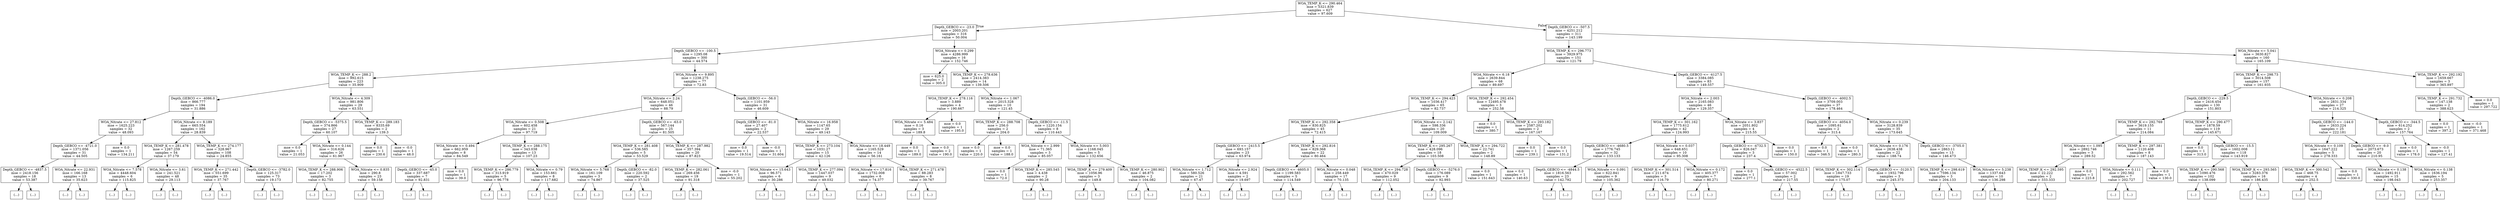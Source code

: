 digraph Tree {
node [shape=box] ;
0 [label="WOA_TEMP_K <= 290.464\nmse = 5321.839\nsamples = 627\nvalue = 97.609"] ;
1 [label="Depth_GEBCO <= -23.0\nmse = 2003.201\nsamples = 316\nvalue = 50.004"] ;
0 -> 1 [labeldistance=2.5, labelangle=45, headlabel="True"] ;
2 [label="Depth_GEBCO <= -100.5\nmse = 1295.08\nsamples = 300\nvalue = 44.574"] ;
1 -> 2 ;
3 [label="WOA_TEMP_K <= 288.2\nmse = 992.615\nsamples = 223\nvalue = 35.909"] ;
2 -> 3 ;
4 [label="Depth_GEBCO <= -4086.0\nmse = 866.777\nsamples = 194\nvalue = 31.886"] ;
3 -> 4 ;
5 [label="WOA_Nitrate <= 27.812\nmse = 1625.223\nsamples = 32\nvalue = 48.093"] ;
4 -> 5 ;
6 [label="Depth_GEBCO <= -4721.0\nmse = 1371.056\nsamples = 31\nvalue = 44.505"] ;
5 -> 6 ;
7 [label="Depth_GEBCO <= -4837.5\nmse = 2418.156\nsamples = 18\nvalue = 53.387"] ;
6 -> 7 ;
8 [label="(...)"] ;
7 -> 8 ;
39 [label="(...)"] ;
7 -> 39 ;
42 [label="WOA_Nitrate <= 22.931\nmse = 166.168\nsamples = 13\nvalue = 35.623"] ;
6 -> 42 ;
43 [label="(...)"] ;
42 -> 43 ;
54 [label="(...)"] ;
42 -> 54 ;
67 [label="mse = 0.0\nsamples = 1\nvalue = 134.211"] ;
5 -> 67 ;
68 [label="WOA_Nitrate <= 8.189\nmse = 665.554\nsamples = 162\nvalue = 28.839"] ;
4 -> 68 ;
69 [label="WOA_TEMP_K <= 281.478\nmse = 1267.259\nsamples = 54\nvalue = 37.179"] ;
68 -> 69 ;
70 [label="WOA_Nitrate <= 7.578\nmse = 4448.604\nsamples = 6\nvalue = 115.825"] ;
69 -> 70 ;
71 [label="(...)"] ;
70 -> 71 ;
78 [label="(...)"] ;
70 -> 78 ;
81 [label="WOA_Nitrate <= 3.61\nmse = 241.521\nsamples = 48\nvalue = 29.113"] ;
69 -> 81 ;
82 [label="(...)"] ;
81 -> 82 ;
117 [label="(...)"] ;
81 -> 117 ;
138 [label="WOA_TEMP_K <= 274.177\nmse = 328.967\nsamples = 108\nvalue = 24.855"] ;
68 -> 138 ;
139 [label="WOA_TEMP_K <= 271.442\nmse = 551.699\nsamples = 35\nvalue = 37.767"] ;
138 -> 139 ;
140 [label="(...)"] ;
139 -> 140 ;
145 [label="(...)"] ;
139 -> 145 ;
202 [label="Depth_GEBCO <= -3782.0\nmse = 125.317\nsamples = 73\nvalue = 19.173"] ;
138 -> 202 ;
203 [label="(...)"] ;
202 -> 203 ;
212 [label="(...)"] ;
202 -> 212 ;
301 [label="WOA_Nitrate <= 4.309\nmse = 981.806\nsamples = 29\nvalue = 63.551"] ;
3 -> 301 ;
302 [label="Depth_GEBCO <= -5375.5\nmse = 374.866\nsamples = 27\nvalue = 60.107"] ;
301 -> 302 ;
303 [label="mse = 0.0\nsamples = 1\nvalue = 21.053"] ;
302 -> 303 ;
304 [label="WOA_Nitrate <= 0.144\nmse = 316.626\nsamples = 26\nvalue = 61.967"] ;
302 -> 304 ;
305 [label="WOA_TEMP_K <= 288.906\nmse = 17.202\nsamples = 3\nvalue = 82.755"] ;
304 -> 305 ;
306 [label="(...)"] ;
305 -> 306 ;
307 [label="(...)"] ;
305 -> 307 ;
310 [label="WOA_Nitrate <= 0.835\nmse = 290.8\nsamples = 23\nvalue = 59.158"] ;
304 -> 310 ;
311 [label="(...)"] ;
310 -> 311 ;
326 [label="(...)"] ;
310 -> 326 ;
349 [label="WOA_TEMP_K <= 289.183\nmse = 8335.69\nsamples = 2\nvalue = 139.3"] ;
301 -> 349 ;
350 [label="mse = 0.0\nsamples = 1\nvalue = 230.6"] ;
349 -> 350 ;
351 [label="mse = -0.0\nsamples = 1\nvalue = 48.0"] ;
349 -> 351 ;
352 [label="WOA_Nitrate <= 9.895\nmse = 1238.275\nsamples = 77\nvalue = 72.83"] ;
2 -> 352 ;
353 [label="WOA_Nitrate <= 2.24\nmse = 648.051\nsamples = 46\nvalue = 88.79"] ;
352 -> 353 ;
354 [label="WOA_Nitrate <= 0.508\nmse = 602.458\nsamples = 21\nvalue = 97.719"] ;
353 -> 354 ;
355 [label="WOA_Nitrate <= 0.494\nmse = 662.959\nsamples = 8\nvalue = 84.549"] ;
354 -> 355 ;
356 [label="Depth_GEBCO <= -45.0\nmse = 337.687\nsamples = 7\nvalue = 92.831"] ;
355 -> 356 ;
357 [label="(...)"] ;
356 -> 357 ;
362 [label="(...)"] ;
356 -> 362 ;
367 [label="mse = 0.0\nsamples = 1\nvalue = 39.0"] ;
355 -> 367 ;
368 [label="WOA_TEMP_K <= 288.175\nmse = 343.038\nsamples = 13\nvalue = 107.23"] ;
354 -> 368 ;
369 [label="WOA_TEMP_K <= 286.779\nmse = 313.919\nsamples = 5\nvalue = 96.778"] ;
368 -> 369 ;
370 [label="(...)"] ;
369 -> 370 ;
375 [label="(...)"] ;
369 -> 375 ;
378 [label="WOA_Nitrate <= 0.79\nmse = 153.661\nsamples = 8\nvalue = 117.682"] ;
368 -> 378 ;
379 [label="(...)"] ;
378 -> 379 ;
386 [label="(...)"] ;
378 -> 386 ;
393 [label="Depth_GEBCO <= -63.0\nmse = 567.144\nsamples = 25\nvalue = 81.505"] ;
353 -> 393 ;
394 [label="WOA_TEMP_K <= 281.408\nmse = 536.585\nsamples = 5\nvalue = 53.529"] ;
393 -> 394 ;
395 [label="WOA_Nitrate <= 5.768\nmse = 161.109\nsamples = 3\nvalue = 74.867"] ;
394 -> 395 ;
396 [label="(...)"] ;
395 -> 396 ;
397 [label="(...)"] ;
395 -> 397 ;
400 [label="Depth_GEBCO <= -82.0\nmse = 220.592\nsamples = 2\nvalue = 37.525"] ;
394 -> 400 ;
401 [label="(...)"] ;
400 -> 401 ;
402 [label="(...)"] ;
400 -> 402 ;
403 [label="WOA_TEMP_K <= 287.982\nmse = 357.394\nsamples = 20\nvalue = 87.823"] ;
393 -> 403 ;
404 [label="WOA_TEMP_K <= 282.061\nmse = 269.456\nsamples = 19\nvalue = 91.318"] ;
403 -> 404 ;
405 [label="(...)"] ;
404 -> 405 ;
422 [label="(...)"] ;
404 -> 422 ;
431 [label="mse = -0.0\nsamples = 1\nvalue = 55.202"] ;
403 -> 431 ;
432 [label="Depth_GEBCO <= -56.0\nmse = 1101.959\nsamples = 31\nvalue = 46.609"] ;
352 -> 432 ;
433 [label="Depth_GEBCO <= -81.0\nmse = 27.407\nsamples = 2\nvalue = 22.537"] ;
432 -> 433 ;
434 [label="mse = 0.0\nsamples = 1\nvalue = 19.514"] ;
433 -> 434 ;
435 [label="mse = -0.0\nsamples = 1\nvalue = 31.604"] ;
433 -> 435 ;
436 [label="WOA_Nitrate <= 16.958\nmse = 1147.65\nsamples = 29\nvalue = 49.143"] ;
432 -> 436 ;
437 [label="WOA_TEMP_K <= 273.104\nmse = 1031.27\nsamples = 15\nvalue = 42.126"] ;
436 -> 437 ;
438 [label="WOA_Nitrate <= 15.643\nmse = 96.571\nsamples = 6\nvalue = 30.286"] ;
437 -> 438 ;
439 [label="(...)"] ;
438 -> 439 ;
440 [label="(...)"] ;
438 -> 440 ;
441 [label="WOA_TEMP_K <= 277.094\nmse = 1447.037\nsamples = 9\nvalue = 49.032"] ;
437 -> 441 ;
442 [label="(...)"] ;
441 -> 442 ;
443 [label="(...)"] ;
441 -> 443 ;
444 [label="WOA_Nitrate <= 18.449\nmse = 1165.529\nsamples = 14\nvalue = 56.161"] ;
436 -> 444 ;
445 [label="WOA_Nitrate <= 17.816\nmse = 1732.008\nsamples = 6\nvalue = 74.377"] ;
444 -> 445 ;
446 [label="(...)"] ;
445 -> 446 ;
447 [label="(...)"] ;
445 -> 447 ;
448 [label="WOA_TEMP_K <= 271.478\nmse = 88.283\nsamples = 8\nvalue = 39.767"] ;
444 -> 448 ;
449 [label="(...)"] ;
448 -> 449 ;
450 [label="(...)"] ;
448 -> 450 ;
457 [label="WOA_Nitrate <= 0.299\nmse = 4286.999\nsamples = 16\nvalue = 152.746"] ;
1 -> 457 ;
458 [label="mse = 625.0\nsamples = 2\nvalue = 305.0"] ;
457 -> 458 ;
459 [label="WOA_TEMP_K <= 278.636\nmse = 2414.383\nsamples = 14\nvalue = 139.506"] ;
457 -> 459 ;
460 [label="WOA_TEMP_K <= 278.116\nmse = 3.889\nsamples = 4\nvalue = 190.667"] ;
459 -> 460 ;
461 [label="WOA_Nitrate <= 5.484\nmse = 0.16\nsamples = 3\nvalue = 189.8"] ;
460 -> 461 ;
462 [label="mse = 0.0\nsamples = 1\nvalue = 189.0"] ;
461 -> 462 ;
463 [label="mse = 0.0\nsamples = 2\nvalue = 190.0"] ;
461 -> 463 ;
464 [label="mse = 0.0\nsamples = 1\nvalue = 195.0"] ;
460 -> 464 ;
465 [label="WOA_Nitrate <= 1.067\nmse = 2015.328\nsamples = 10\nvalue = 121.45"] ;
459 -> 465 ;
466 [label="WOA_TEMP_K <= 288.708\nmse = 256.0\nsamples = 2\nvalue = 204.0"] ;
465 -> 466 ;
467 [label="mse = 0.0\nsamples = 1\nvalue = 220.0"] ;
466 -> 467 ;
468 [label="mse = 0.0\nsamples = 1\nvalue = 188.0"] ;
466 -> 468 ;
469 [label="Depth_GEBCO <= -11.5\nmse = 1220.154\nsamples = 8\nvalue = 110.443"] ;
465 -> 469 ;
470 [label="WOA_Nitrate <= 2.999\nmse = 71.365\nsamples = 3\nvalue = 85.057"] ;
469 -> 470 ;
471 [label="mse = 0.0\nsamples = 1\nvalue = 72.0"] ;
470 -> 471 ;
472 [label="WOA_TEMP_K <= 285.545\nmse = 4.438\nsamples = 2\nvalue = 90.28"] ;
470 -> 472 ;
473 [label="(...)"] ;
472 -> 473 ;
474 [label="(...)"] ;
472 -> 474 ;
475 [label="WOA_Nitrate <= 5.003\nmse = 1168.045\nsamples = 5\nvalue = 132.656"] ;
469 -> 475 ;
476 [label="WOA_TEMP_K <= 279.409\nmse = 1056.96\nsamples = 3\nvalue = 149.8"] ;
475 -> 476 ;
477 [label="(...)"] ;
476 -> 477 ;
478 [label="(...)"] ;
476 -> 478 ;
481 [label="WOA_TEMP_K <= 280.902\nmse = 46.875\nsamples = 2\nvalue = 104.082"] ;
475 -> 481 ;
482 [label="(...)"] ;
481 -> 482 ;
483 [label="(...)"] ;
481 -> 483 ;
484 [label="Depth_GEBCO <= -507.5\nmse = 4251.212\nsamples = 311\nvalue = 143.199"] ;
0 -> 484 [labeldistance=2.5, labelangle=-45, headlabel="False"] ;
485 [label="WOA_TEMP_K <= 296.773\nmse = 3929.975\nsamples = 151\nvalue = 121.79"] ;
484 -> 485 ;
486 [label="WOA_Nitrate <= 6.18\nmse = 2639.844\nsamples = 68\nvalue = 89.697"] ;
485 -> 486 ;
487 [label="WOA_TEMP_K <= 294.423\nmse = 1036.417\nsamples = 65\nvalue = 82.737"] ;
486 -> 487 ;
488 [label="WOA_TEMP_K <= 292.358\nmse = 830.825\nsamples = 45\nvalue = 72.415"] ;
487 -> 488 ;
489 [label="Depth_GEBCO <= -2415.5\nmse = 693.157\nsamples = 23\nvalue = 63.974"] ;
488 -> 489 ;
490 [label="WOA_Nitrate <= 1.712\nmse = 580.526\nsamples = 21\nvalue = 67.47"] ;
489 -> 490 ;
491 [label="(...)"] ;
490 -> 491 ;
522 [label="(...)"] ;
490 -> 522 ;
527 [label="WOA_Nitrate <= 2.924\nmse = 4.591\nsamples = 2\nvalue = 19.697"] ;
489 -> 527 ;
528 [label="(...)"] ;
527 -> 528 ;
529 [label="(...)"] ;
527 -> 529 ;
530 [label="WOA_TEMP_K <= 292.816\nmse = 829.368\nsamples = 22\nvalue = 80.464"] ;
488 -> 530 ;
531 [label="Depth_GEBCO <= -4605.0\nmse = 1199.583\nsamples = 5\nvalue = 114.549"] ;
530 -> 531 ;
532 [label="(...)"] ;
531 -> 532 ;
533 [label="(...)"] ;
531 -> 533 ;
538 [label="WOA_Nitrate <= 0.048\nmse = 258.449\nsamples = 17\nvalue = 70.135"] ;
530 -> 538 ;
539 [label="(...)"] ;
538 -> 539 ;
540 [label="(...)"] ;
538 -> 540 ;
571 [label="WOA_Nitrate <= 2.142\nmse = 598.336\nsamples = 20\nvalue = 109.009"] ;
487 -> 571 ;
572 [label="WOA_TEMP_K <= 295.267\nmse = 428.096\nsamples = 18\nvalue = 103.508"] ;
571 -> 572 ;
573 [label="WOA_TEMP_K <= 294.728\nmse = 470.029\nsamples = 9\nvalue = 112.052"] ;
572 -> 573 ;
574 [label="(...)"] ;
573 -> 574 ;
579 [label="(...)"] ;
573 -> 579 ;
590 [label="Depth_GEBCO <= -5276.0\nmse = 176.089\nsamples = 9\nvalue = 92.993"] ;
572 -> 590 ;
591 [label="(...)"] ;
590 -> 591 ;
596 [label="(...)"] ;
590 -> 596 ;
607 [label="WOA_TEMP_K <= 294.722\nmse = 22.741\nsamples = 2\nvalue = 148.89"] ;
571 -> 607 ;
608 [label="mse = 0.0\nsamples = 1\nvalue = 151.643"] ;
607 -> 608 ;
609 [label="mse = 0.0\nsamples = 1\nvalue = 140.63"] ;
607 -> 609 ;
610 [label="WOA_TEMP_K <= 292.454\nmse = 12495.478\nsamples = 3\nvalue = 252.58"] ;
486 -> 610 ;
611 [label="mse = 0.0\nsamples = 1\nvalue = 380.7"] ;
610 -> 611 ;
612 [label="WOA_TEMP_K <= 293.182\nmse = 2587.202\nsamples = 2\nvalue = 167.167"] ;
610 -> 612 ;
613 [label="mse = 0.0\nsamples = 1\nvalue = 239.1"] ;
612 -> 613 ;
614 [label="mse = 0.0\nsamples = 1\nvalue = 131.2"] ;
612 -> 614 ;
615 [label="Depth_GEBCO <= -4127.5\nmse = 3384.085\nsamples = 83\nvalue = 149.557"] ;
485 -> 615 ;
616 [label="WOA_Nitrate <= 2.003\nmse = 2165.083\nsamples = 46\nvalue = 129.357"] ;
615 -> 616 ;
617 [label="WOA_TEMP_K <= 301.162\nmse = 1775.612\nsamples = 42\nvalue = 124.993"] ;
616 -> 617 ;
618 [label="Depth_GEBCO <= -4680.5\nmse = 1776.745\nsamples = 32\nvalue = 133.133"] ;
617 -> 618 ;
619 [label="Depth_GEBCO <= -4844.5\nmse = 1816.563\nsamples = 23\nvalue = 142.792"] ;
618 -> 619 ;
620 [label="(...)"] ;
619 -> 620 ;
657 [label="(...)"] ;
619 -> 657 ;
664 [label="WOA_Nitrate <= 0.091\nmse = 622.841\nsamples = 9\nvalue = 105.362"] ;
618 -> 664 ;
665 [label="(...)"] ;
664 -> 665 ;
672 [label="(...)"] ;
664 -> 672 ;
681 [label="WOA_Nitrate <= 0.037\nmse = 648.651\nsamples = 10\nvalue = 95.308"] ;
617 -> 681 ;
682 [label="WOA_TEMP_K <= 301.514\nmse = 211.674\nsamples = 3\nvalue = 116.79"] ;
681 -> 682 ;
683 [label="(...)"] ;
682 -> 683 ;
684 [label="(...)"] ;
682 -> 684 ;
687 [label="WOA_Nitrate <= 0.172\nmse = 405.377\nsamples = 7\nvalue = 80.271"] ;
681 -> 687 ;
688 [label="(...)"] ;
687 -> 688 ;
691 [label="(...)"] ;
687 -> 691 ;
698 [label="WOA_Nitrate <= 3.837\nmse = 2051.802\nsamples = 4\nvalue = 215.55"] ;
616 -> 698 ;
699 [label="Depth_GEBCO <= -4732.5\nmse = 826.047\nsamples = 3\nvalue = 237.4"] ;
698 -> 699 ;
700 [label="mse = 0.0\nsamples = 1\nvalue = 277.1"] ;
699 -> 700 ;
701 [label="Depth_GEBCO <= -4522.5\nmse = 57.002\nsamples = 2\nvalue = 217.55"] ;
699 -> 701 ;
702 [label="(...)"] ;
701 -> 702 ;
703 [label="(...)"] ;
701 -> 703 ;
704 [label="mse = 0.0\nsamples = 1\nvalue = 150.0"] ;
698 -> 704 ;
705 [label="Depth_GEBCO <= -4002.5\nmse = 3709.003\nsamples = 37\nvalue = 178.464"] ;
615 -> 705 ;
706 [label="Depth_GEBCO <= -4054.0\nmse = 1095.61\nsamples = 2\nvalue = 313.4"] ;
705 -> 706 ;
707 [label="mse = 0.0\nsamples = 1\nvalue = 346.5"] ;
706 -> 707 ;
708 [label="mse = 0.0\nsamples = 1\nvalue = 280.3"] ;
706 -> 708 ;
709 [label="WOA_Nitrate <= 0.239\nmse = 3128.839\nsamples = 35\nvalue = 173.645"] ;
705 -> 709 ;
710 [label="WOA_Nitrate <= 0.176\nmse = 2638.438\nsamples = 22\nvalue = 188.74"] ;
709 -> 710 ;
711 [label="WOA_TEMP_K <= 302.114\nmse = 1847.733\nsamples = 19\nvalue = 175.07"] ;
710 -> 711 ;
712 [label="(...)"] ;
711 -> 712 ;
743 [label="(...)"] ;
711 -> 743 ;
744 [label="Depth_GEBCO <= -3120.5\nmse = 1932.796\nsamples = 3\nvalue = 245.373"] ;
710 -> 744 ;
745 [label="(...)"] ;
744 -> 745 ;
748 [label="(...)"] ;
744 -> 748 ;
749 [label="Depth_GEBCO <= -3705.0\nmse = 2863.11\nsamples = 13\nvalue = 146.473"] ;
709 -> 749 ;
750 [label="WOA_TEMP_K <= 298.619\nmse = 7596.134\nsamples = 3\nvalue = 204.133"] ;
749 -> 750 ;
751 [label="(...)"] ;
750 -> 751 ;
752 [label="(...)"] ;
750 -> 752 ;
755 [label="WOA_Nitrate <= 5.238\nmse = 1337.643\nsamples = 10\nvalue = 136.298"] ;
749 -> 755 ;
756 [label="(...)"] ;
755 -> 756 ;
773 [label="(...)"] ;
755 -> 773 ;
774 [label="WOA_Nitrate <= 5.041\nmse = 3630.827\nsamples = 160\nvalue = 165.109"] ;
484 -> 774 ;
775 [label="WOA_TEMP_K <= 298.73\nmse = 3014.508\nsamples = 157\nvalue = 161.935"] ;
774 -> 775 ;
776 [label="Depth_GEBCO <= -229.5\nmse = 2416.454\nsamples = 130\nvalue = 151.803"] ;
775 -> 776 ;
777 [label="WOA_TEMP_K <= 292.769\nmse = 3619.155\nsamples = 11\nvalue = 214.084"] ;
776 -> 777 ;
778 [label="WOA_Nitrate <= 1.095\nmse = 2892.746\nsamples = 3\nvalue = 289.52"] ;
777 -> 778 ;
779 [label="WOA_TEMP_K <= 292.595\nmse = 22.222\nsamples = 2\nvalue = 333.333"] ;
778 -> 779 ;
780 [label="(...)"] ;
779 -> 780 ;
781 [label="(...)"] ;
779 -> 781 ;
782 [label="mse = 0.0\nsamples = 1\nvalue = 223.8"] ;
778 -> 782 ;
783 [label="WOA_TEMP_K <= 297.381\nmse = 1120.408\nsamples = 8\nvalue = 187.143"] ;
777 -> 783 ;
784 [label="WOA_Nitrate <= 0.111\nmse = 292.562\nsamples = 7\nvalue = 202.727"] ;
783 -> 784 ;
785 [label="(...)"] ;
784 -> 785 ;
790 [label="(...)"] ;
784 -> 790 ;
793 [label="mse = 0.0\nsamples = 1\nvalue = 130.0"] ;
783 -> 793 ;
794 [label="WOA_TEMP_K <= 290.477\nmse = 1878.59\nsamples = 119\nvalue = 145.671"] ;
776 -> 794 ;
795 [label="mse = 0.0\nsamples = 1\nvalue = 313.0"] ;
794 -> 795 ;
796 [label="Depth_GEBCO <= -15.5\nmse = 1602.008\nsamples = 118\nvalue = 143.919"] ;
794 -> 796 ;
797 [label="WOA_TEMP_K <= 290.568\nmse = 1090.476\nsamples = 102\nvalue = 138.099"] ;
796 -> 797 ;
798 [label="(...)"] ;
797 -> 798 ;
803 [label="(...)"] ;
797 -> 803 ;
936 [label="WOA_TEMP_K <= 293.565\nmse = 3283.376\nsamples = 16\nvalue = 186.435"] ;
796 -> 936 ;
937 [label="(...)"] ;
936 -> 937 ;
944 [label="(...)"] ;
936 -> 944 ;
957 [label="WOA_Nitrate <= 0.208\nmse = 2831.334\nsamples = 27\nvalue = 214.325"] ;
775 -> 957 ;
958 [label="Depth_GEBCO <= -144.0\nmse = 2633.224\nsamples = 25\nvalue = 222.181"] ;
957 -> 958 ;
959 [label="WOA_Nitrate <= 0.109\nmse = 1647.222\nsamples = 5\nvalue = 278.333"] ;
958 -> 959 ;
960 [label="WOA_TEMP_K <= 300.542\nmse = 468.75\nsamples = 4\nvalue = 252.5"] ;
959 -> 960 ;
961 [label="(...)"] ;
960 -> 961 ;
964 [label="(...)"] ;
960 -> 964 ;
965 [label="mse = 0.0\nsamples = 1\nvalue = 330.0"] ;
959 -> 965 ;
966 [label="Depth_GEBCO <= -9.0\nmse = 2073.673\nsamples = 20\nvalue = 210.95"] ;
958 -> 966 ;
967 [label="WOA_Nitrate <= 0.138\nmse = 1492.911\nsamples = 15\nvalue = 198.043"] ;
966 -> 967 ;
968 [label="(...)"] ;
967 -> 968 ;
977 [label="(...)"] ;
967 -> 977 ;
986 [label="WOA_Nitrate <= 0.138\nmse = 1636.194\nsamples = 5\nvalue = 253.357"] ;
966 -> 986 ;
987 [label="(...)"] ;
986 -> 987 ;
992 [label="(...)"] ;
986 -> 992 ;
993 [label="Depth_GEBCO <= -344.5\nmse = 614.252\nsamples = 2\nvalue = 157.764"] ;
957 -> 993 ;
994 [label="mse = 0.0\nsamples = 1\nvalue = 178.0"] ;
993 -> 994 ;
995 [label="mse = -0.0\nsamples = 1\nvalue = 127.41"] ;
993 -> 995 ;
996 [label="WOA_TEMP_K <= 292.192\nmse = 1659.667\nsamples = 3\nvalue = 365.897"] ;
774 -> 996 ;
997 [label="WOA_TEMP_K <= 291.732\nmse = 147.138\nsamples = 2\nvalue = 388.623"] ;
996 -> 997 ;
998 [label="mse = 0.0\nsamples = 1\nvalue = 397.2"] ;
997 -> 998 ;
999 [label="mse = -0.0\nsamples = 1\nvalue = 371.468"] ;
997 -> 999 ;
1000 [label="mse = 0.0\nsamples = 1\nvalue = 297.722"] ;
996 -> 1000 ;
}